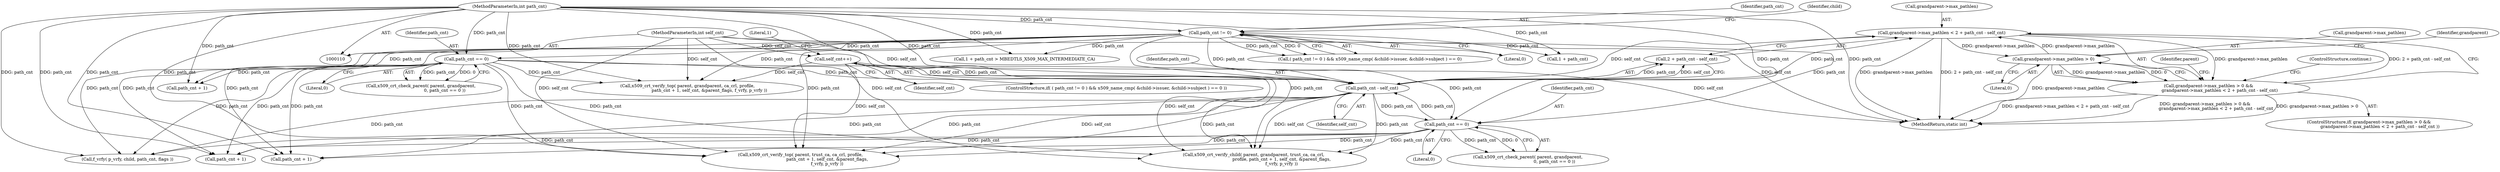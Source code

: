 digraph "0_mbedtls_31458a18788b0cf0b722acda9bb2f2fe13a3fb32_1@API" {
"1000364" [label="(Call,grandparent->max_pathlen < 2 + path_cnt - self_cnt)"];
"1000359" [label="(Call,grandparent->max_pathlen > 0)"];
"1000364" [label="(Call,grandparent->max_pathlen < 2 + path_cnt - self_cnt)"];
"1000370" [label="(Call,path_cnt - self_cnt)"];
"1000309" [label="(Call,path_cnt == 0)"];
"1000116" [label="(MethodParameterIn,int path_cnt)"];
"1000132" [label="(Call,path_cnt != 0)"];
"1000381" [label="(Call,path_cnt == 0)"];
"1000146" [label="(Call,self_cnt++)"];
"1000117" [label="(MethodParameterIn,int self_cnt)"];
"1000358" [label="(Call,grandparent->max_pathlen > 0 &&\n                grandparent->max_pathlen < 2 + path_cnt - self_cnt)"];
"1000444" [label="(Call,f_vrfy( p_vrfy, child, path_cnt, flags ))"];
"1000139" [label="(Identifier,child)"];
"1000326" [label="(Call,path_cnt + 1)"];
"1000382" [label="(Identifier,path_cnt)"];
"1000370" [label="(Call,path_cnt - self_cnt)"];
"1000374" [label="(ControlStructure,continue;)"];
"1000321" [label="(Call,x509_crt_verify_top( parent, grandparent, ca_crl, profile,\n                                path_cnt + 1, self_cnt, &parent_flags, f_vrfy, p_vrfy ))"];
"1000311" [label="(Literal,0)"];
"1000151" [label="(Literal,1)"];
"1000422" [label="(Call,path_cnt + 1)"];
"1000130" [label="(ControlStructure,if( ( path_cnt != 0 ) && x509_name_cmp( &child->issuer, &child->subject ) == 0 ))"];
"1000371" [label="(Identifier,path_cnt)"];
"1000360" [label="(Call,grandparent->max_pathlen)"];
"1000372" [label="(Identifier,self_cnt)"];
"1000381" [label="(Call,path_cnt == 0)"];
"1000458" [label="(MethodReturn,static int)"];
"1000117" [label="(MethodParameterIn,int self_cnt)"];
"1000305" [label="(Call,x509_crt_check_parent( parent, grandparent,\n                                   0, path_cnt == 0 ))"];
"1000359" [label="(Call,grandparent->max_pathlen > 0)"];
"1000309" [label="(Call,path_cnt == 0)"];
"1000147" [label="(Identifier,self_cnt)"];
"1000393" [label="(Call,x509_crt_verify_child( parent, grandparent, trust_ca, ca_crl,\n                                         profile, path_cnt + 1, self_cnt, &parent_flags,\n                                         f_vrfy, p_vrfy ))"];
"1000146" [label="(Call,self_cnt++)"];
"1000133" [label="(Identifier,path_cnt)"];
"1000131" [label="(Call,( path_cnt != 0 ) && x509_name_cmp( &child->issuer, &child->subject ) == 0)"];
"1000377" [label="(Call,x509_crt_check_parent( parent, grandparent,\n                                       0, path_cnt == 0 ))"];
"1000149" [label="(Call,1 + path_cnt > MBEDTLS_X509_MAX_INTERMEDIATE_CA)"];
"1000116" [label="(MethodParameterIn,int path_cnt)"];
"1000399" [label="(Call,path_cnt + 1)"];
"1000383" [label="(Literal,0)"];
"1000358" [label="(Call,grandparent->max_pathlen > 0 &&\n                grandparent->max_pathlen < 2 + path_cnt - self_cnt)"];
"1000365" [label="(Call,grandparent->max_pathlen)"];
"1000368" [label="(Call,2 + path_cnt - self_cnt)"];
"1000134" [label="(Literal,0)"];
"1000132" [label="(Call,path_cnt != 0)"];
"1000357" [label="(ControlStructure,if( grandparent->max_pathlen > 0 &&\n                grandparent->max_pathlen < 2 + path_cnt - self_cnt ))"];
"1000417" [label="(Call,x509_crt_verify_top( parent, trust_ca, ca_crl, profile,\n                                       path_cnt + 1, self_cnt, &parent_flags,\n                                       f_vrfy, p_vrfy ))"];
"1000150" [label="(Call,1 + path_cnt)"];
"1000363" [label="(Literal,0)"];
"1000378" [label="(Identifier,parent)"];
"1000310" [label="(Identifier,path_cnt)"];
"1000366" [label="(Identifier,grandparent)"];
"1000364" [label="(Call,grandparent->max_pathlen < 2 + path_cnt - self_cnt)"];
"1000364" -> "1000358"  [label="AST: "];
"1000364" -> "1000368"  [label="CFG: "];
"1000365" -> "1000364"  [label="AST: "];
"1000368" -> "1000364"  [label="AST: "];
"1000358" -> "1000364"  [label="CFG: "];
"1000364" -> "1000458"  [label="DDG: grandparent->max_pathlen"];
"1000364" -> "1000458"  [label="DDG: 2 + path_cnt - self_cnt"];
"1000364" -> "1000359"  [label="DDG: grandparent->max_pathlen"];
"1000364" -> "1000358"  [label="DDG: grandparent->max_pathlen"];
"1000364" -> "1000358"  [label="DDG: 2 + path_cnt - self_cnt"];
"1000359" -> "1000364"  [label="DDG: grandparent->max_pathlen"];
"1000370" -> "1000364"  [label="DDG: path_cnt"];
"1000370" -> "1000364"  [label="DDG: self_cnt"];
"1000359" -> "1000358"  [label="AST: "];
"1000359" -> "1000363"  [label="CFG: "];
"1000360" -> "1000359"  [label="AST: "];
"1000363" -> "1000359"  [label="AST: "];
"1000366" -> "1000359"  [label="CFG: "];
"1000358" -> "1000359"  [label="CFG: "];
"1000359" -> "1000458"  [label="DDG: grandparent->max_pathlen"];
"1000359" -> "1000358"  [label="DDG: grandparent->max_pathlen"];
"1000359" -> "1000358"  [label="DDG: 0"];
"1000370" -> "1000368"  [label="AST: "];
"1000370" -> "1000372"  [label="CFG: "];
"1000371" -> "1000370"  [label="AST: "];
"1000372" -> "1000370"  [label="AST: "];
"1000368" -> "1000370"  [label="CFG: "];
"1000370" -> "1000368"  [label="DDG: path_cnt"];
"1000370" -> "1000368"  [label="DDG: self_cnt"];
"1000309" -> "1000370"  [label="DDG: path_cnt"];
"1000381" -> "1000370"  [label="DDG: path_cnt"];
"1000116" -> "1000370"  [label="DDG: path_cnt"];
"1000132" -> "1000370"  [label="DDG: path_cnt"];
"1000146" -> "1000370"  [label="DDG: self_cnt"];
"1000117" -> "1000370"  [label="DDG: self_cnt"];
"1000370" -> "1000381"  [label="DDG: path_cnt"];
"1000370" -> "1000393"  [label="DDG: self_cnt"];
"1000370" -> "1000393"  [label="DDG: path_cnt"];
"1000370" -> "1000399"  [label="DDG: path_cnt"];
"1000370" -> "1000417"  [label="DDG: path_cnt"];
"1000370" -> "1000417"  [label="DDG: self_cnt"];
"1000370" -> "1000422"  [label="DDG: path_cnt"];
"1000370" -> "1000444"  [label="DDG: path_cnt"];
"1000309" -> "1000305"  [label="AST: "];
"1000309" -> "1000311"  [label="CFG: "];
"1000310" -> "1000309"  [label="AST: "];
"1000311" -> "1000309"  [label="AST: "];
"1000305" -> "1000309"  [label="CFG: "];
"1000309" -> "1000305"  [label="DDG: path_cnt"];
"1000309" -> "1000305"  [label="DDG: 0"];
"1000116" -> "1000309"  [label="DDG: path_cnt"];
"1000132" -> "1000309"  [label="DDG: path_cnt"];
"1000309" -> "1000321"  [label="DDG: path_cnt"];
"1000309" -> "1000326"  [label="DDG: path_cnt"];
"1000309" -> "1000381"  [label="DDG: path_cnt"];
"1000309" -> "1000393"  [label="DDG: path_cnt"];
"1000309" -> "1000399"  [label="DDG: path_cnt"];
"1000309" -> "1000417"  [label="DDG: path_cnt"];
"1000309" -> "1000422"  [label="DDG: path_cnt"];
"1000309" -> "1000444"  [label="DDG: path_cnt"];
"1000116" -> "1000110"  [label="AST: "];
"1000116" -> "1000458"  [label="DDG: path_cnt"];
"1000116" -> "1000132"  [label="DDG: path_cnt"];
"1000116" -> "1000149"  [label="DDG: path_cnt"];
"1000116" -> "1000150"  [label="DDG: path_cnt"];
"1000116" -> "1000321"  [label="DDG: path_cnt"];
"1000116" -> "1000326"  [label="DDG: path_cnt"];
"1000116" -> "1000381"  [label="DDG: path_cnt"];
"1000116" -> "1000393"  [label="DDG: path_cnt"];
"1000116" -> "1000399"  [label="DDG: path_cnt"];
"1000116" -> "1000417"  [label="DDG: path_cnt"];
"1000116" -> "1000422"  [label="DDG: path_cnt"];
"1000116" -> "1000444"  [label="DDG: path_cnt"];
"1000132" -> "1000131"  [label="AST: "];
"1000132" -> "1000134"  [label="CFG: "];
"1000133" -> "1000132"  [label="AST: "];
"1000134" -> "1000132"  [label="AST: "];
"1000139" -> "1000132"  [label="CFG: "];
"1000131" -> "1000132"  [label="CFG: "];
"1000132" -> "1000131"  [label="DDG: path_cnt"];
"1000132" -> "1000131"  [label="DDG: 0"];
"1000132" -> "1000149"  [label="DDG: path_cnt"];
"1000132" -> "1000150"  [label="DDG: path_cnt"];
"1000132" -> "1000321"  [label="DDG: path_cnt"];
"1000132" -> "1000326"  [label="DDG: path_cnt"];
"1000132" -> "1000381"  [label="DDG: path_cnt"];
"1000132" -> "1000393"  [label="DDG: path_cnt"];
"1000132" -> "1000399"  [label="DDG: path_cnt"];
"1000132" -> "1000417"  [label="DDG: path_cnt"];
"1000132" -> "1000422"  [label="DDG: path_cnt"];
"1000132" -> "1000444"  [label="DDG: path_cnt"];
"1000381" -> "1000377"  [label="AST: "];
"1000381" -> "1000383"  [label="CFG: "];
"1000382" -> "1000381"  [label="AST: "];
"1000383" -> "1000381"  [label="AST: "];
"1000377" -> "1000381"  [label="CFG: "];
"1000381" -> "1000377"  [label="DDG: path_cnt"];
"1000381" -> "1000377"  [label="DDG: 0"];
"1000381" -> "1000393"  [label="DDG: path_cnt"];
"1000381" -> "1000399"  [label="DDG: path_cnt"];
"1000381" -> "1000417"  [label="DDG: path_cnt"];
"1000381" -> "1000422"  [label="DDG: path_cnt"];
"1000381" -> "1000444"  [label="DDG: path_cnt"];
"1000146" -> "1000130"  [label="AST: "];
"1000146" -> "1000147"  [label="CFG: "];
"1000147" -> "1000146"  [label="AST: "];
"1000151" -> "1000146"  [label="CFG: "];
"1000146" -> "1000458"  [label="DDG: self_cnt"];
"1000117" -> "1000146"  [label="DDG: self_cnt"];
"1000146" -> "1000321"  [label="DDG: self_cnt"];
"1000146" -> "1000393"  [label="DDG: self_cnt"];
"1000146" -> "1000417"  [label="DDG: self_cnt"];
"1000117" -> "1000110"  [label="AST: "];
"1000117" -> "1000458"  [label="DDG: self_cnt"];
"1000117" -> "1000321"  [label="DDG: self_cnt"];
"1000117" -> "1000393"  [label="DDG: self_cnt"];
"1000117" -> "1000417"  [label="DDG: self_cnt"];
"1000358" -> "1000357"  [label="AST: "];
"1000374" -> "1000358"  [label="CFG: "];
"1000378" -> "1000358"  [label="CFG: "];
"1000358" -> "1000458"  [label="DDG: grandparent->max_pathlen < 2 + path_cnt - self_cnt"];
"1000358" -> "1000458"  [label="DDG: grandparent->max_pathlen > 0 &&\n                grandparent->max_pathlen < 2 + path_cnt - self_cnt"];
"1000358" -> "1000458"  [label="DDG: grandparent->max_pathlen > 0"];
}
